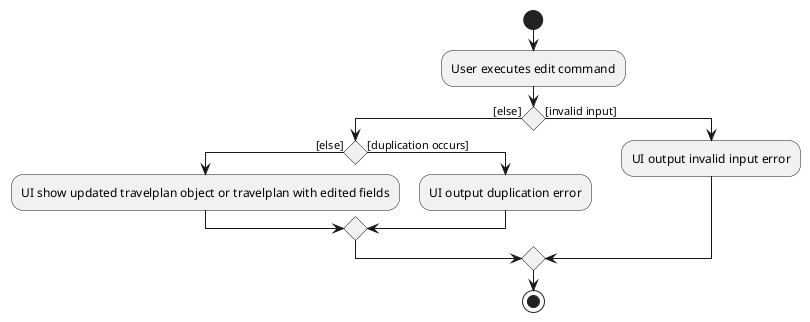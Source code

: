 @startuml
start
:User executes edit command;


if () then ([else])
    if() then ([else])
    :UI show updated travelplan object or travelplan with edited fields;
    else ([duplication occurs])
    :UI output duplication error;
endif

else([invalid input])
:UI output invalid input error;
endif
stop
@enduml
